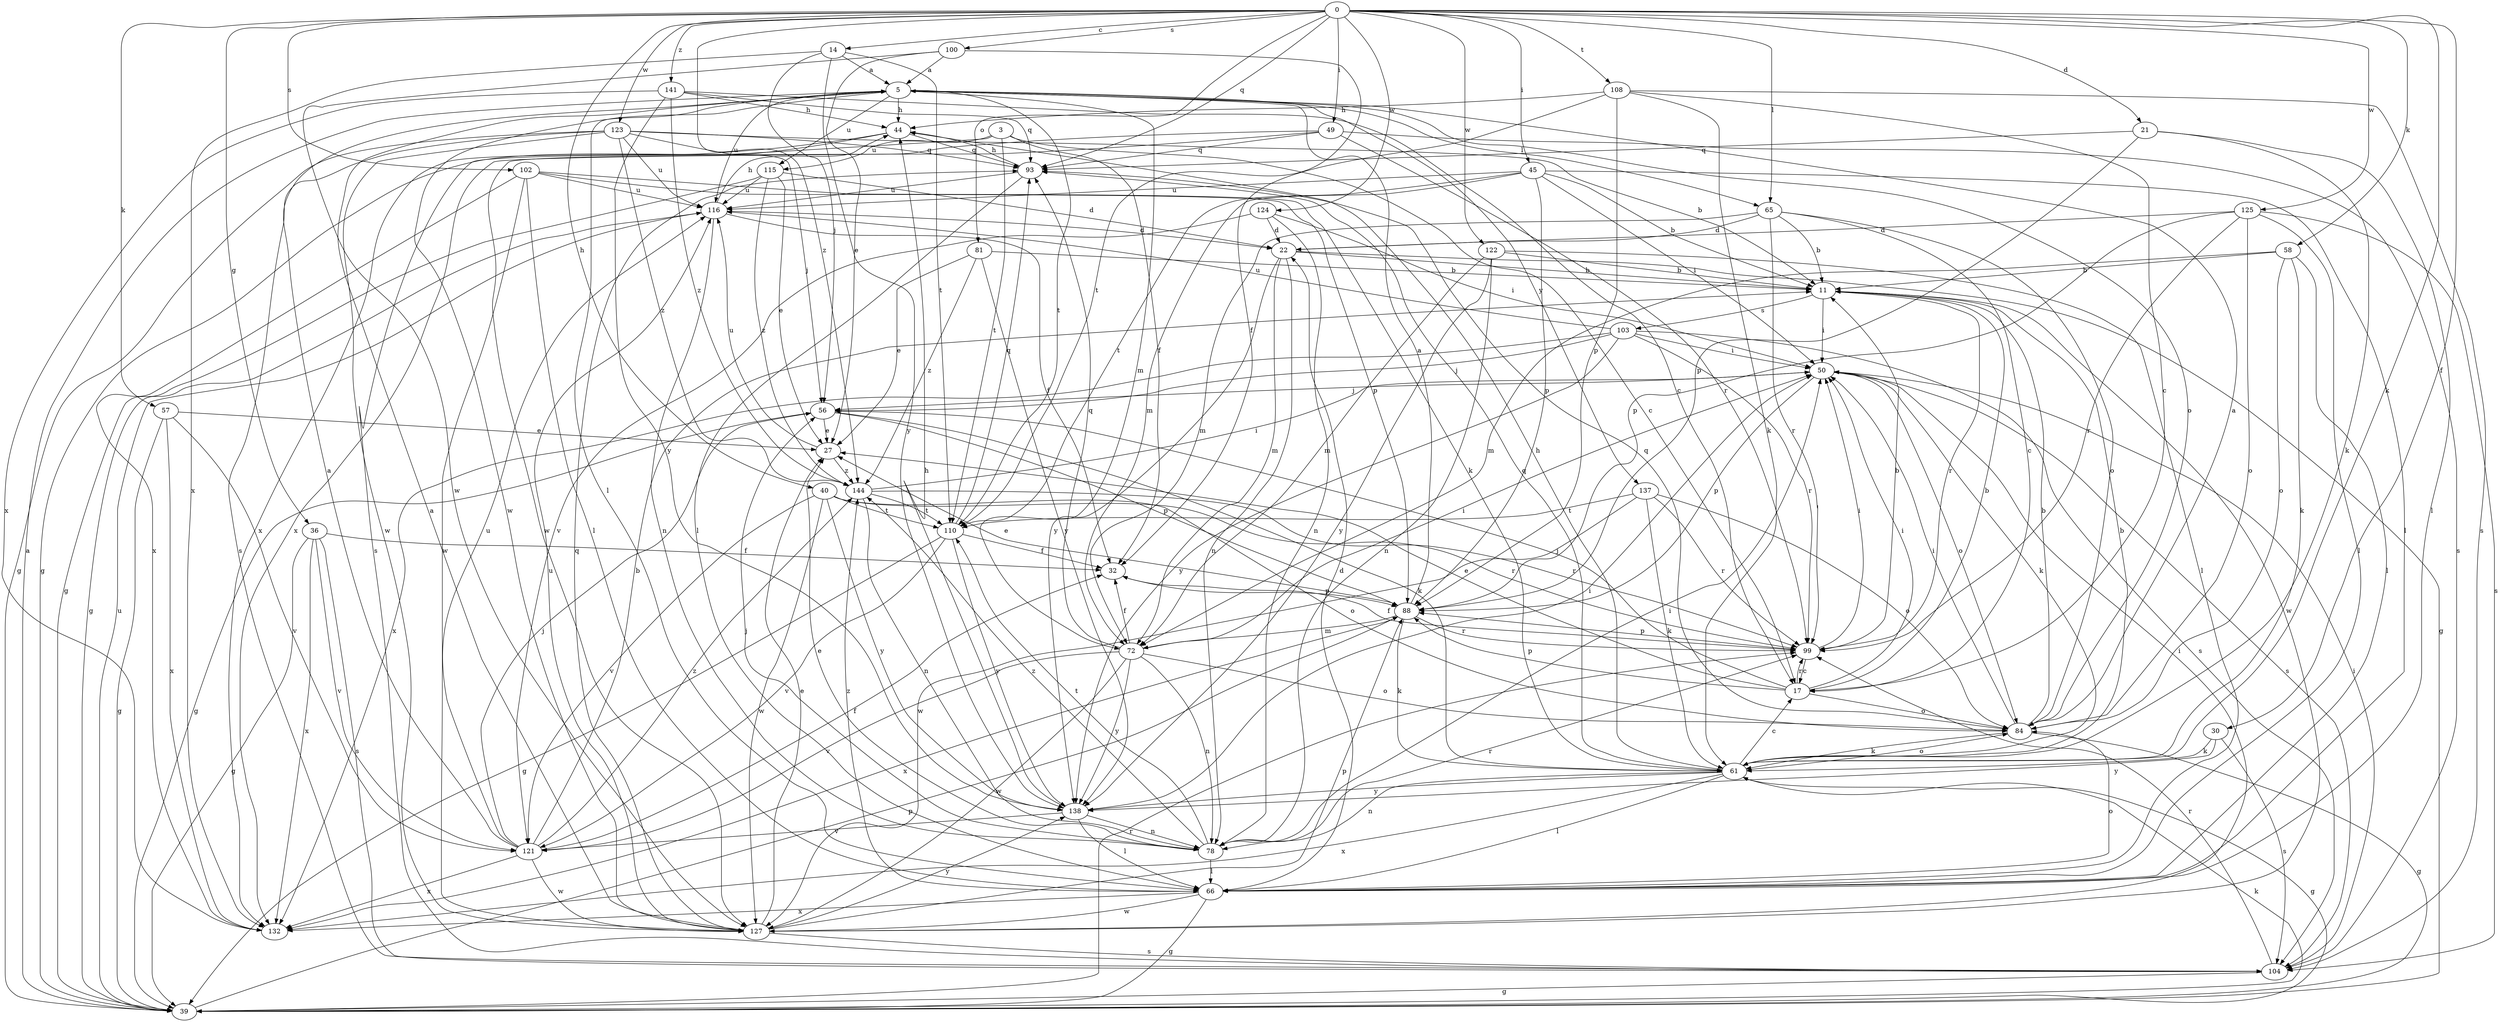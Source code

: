 strict digraph  {
0;
3;
5;
11;
14;
17;
21;
22;
27;
30;
32;
36;
39;
40;
44;
45;
49;
50;
56;
57;
58;
61;
65;
66;
72;
78;
81;
84;
88;
93;
99;
100;
102;
103;
104;
108;
110;
115;
116;
121;
122;
123;
124;
125;
127;
132;
137;
138;
141;
144;
0 -> 14  [label=c];
0 -> 21  [label=d];
0 -> 30  [label=f];
0 -> 36  [label=g];
0 -> 40  [label=h];
0 -> 45  [label=i];
0 -> 49  [label=i];
0 -> 57  [label=k];
0 -> 58  [label=k];
0 -> 61  [label=k];
0 -> 65  [label=l];
0 -> 81  [label=o];
0 -> 93  [label=q];
0 -> 100  [label=s];
0 -> 102  [label=s];
0 -> 108  [label=t];
0 -> 122  [label=w];
0 -> 123  [label=w];
0 -> 124  [label=w];
0 -> 125  [label=w];
0 -> 141  [label=z];
0 -> 144  [label=z];
3 -> 17  [label=c];
3 -> 32  [label=f];
3 -> 39  [label=g];
3 -> 110  [label=t];
3 -> 115  [label=u];
5 -> 44  [label=h];
5 -> 65  [label=l];
5 -> 66  [label=l];
5 -> 72  [label=m];
5 -> 84  [label=o];
5 -> 110  [label=t];
5 -> 115  [label=u];
5 -> 116  [label=u];
5 -> 127  [label=w];
5 -> 137  [label=y];
11 -> 50  [label=i];
11 -> 99  [label=r];
11 -> 103  [label=s];
11 -> 127  [label=w];
14 -> 5  [label=a];
14 -> 56  [label=j];
14 -> 110  [label=t];
14 -> 132  [label=x];
14 -> 138  [label=y];
17 -> 11  [label=b];
17 -> 27  [label=e];
17 -> 50  [label=i];
17 -> 56  [label=j];
17 -> 84  [label=o];
17 -> 88  [label=p];
17 -> 99  [label=r];
21 -> 61  [label=k];
21 -> 66  [label=l];
21 -> 88  [label=p];
21 -> 93  [label=q];
22 -> 11  [label=b];
22 -> 39  [label=g];
22 -> 72  [label=m];
22 -> 78  [label=n];
22 -> 138  [label=y];
27 -> 116  [label=u];
27 -> 144  [label=z];
30 -> 61  [label=k];
30 -> 104  [label=s];
30 -> 138  [label=y];
32 -> 88  [label=p];
36 -> 32  [label=f];
36 -> 39  [label=g];
36 -> 104  [label=s];
36 -> 121  [label=v];
36 -> 132  [label=x];
39 -> 5  [label=a];
39 -> 61  [label=k];
39 -> 88  [label=p];
39 -> 99  [label=r];
39 -> 116  [label=u];
40 -> 84  [label=o];
40 -> 99  [label=r];
40 -> 110  [label=t];
40 -> 121  [label=v];
40 -> 127  [label=w];
40 -> 138  [label=y];
44 -> 93  [label=q];
44 -> 104  [label=s];
44 -> 132  [label=x];
45 -> 11  [label=b];
45 -> 50  [label=i];
45 -> 66  [label=l];
45 -> 72  [label=m];
45 -> 88  [label=p];
45 -> 110  [label=t];
45 -> 116  [label=u];
49 -> 93  [label=q];
49 -> 99  [label=r];
49 -> 104  [label=s];
49 -> 127  [label=w];
49 -> 132  [label=x];
50 -> 56  [label=j];
50 -> 61  [label=k];
50 -> 84  [label=o];
50 -> 88  [label=p];
50 -> 104  [label=s];
56 -> 27  [label=e];
56 -> 39  [label=g];
56 -> 61  [label=k];
56 -> 88  [label=p];
57 -> 27  [label=e];
57 -> 39  [label=g];
57 -> 121  [label=v];
57 -> 132  [label=x];
58 -> 11  [label=b];
58 -> 61  [label=k];
58 -> 66  [label=l];
58 -> 72  [label=m];
58 -> 84  [label=o];
61 -> 11  [label=b];
61 -> 17  [label=c];
61 -> 39  [label=g];
61 -> 44  [label=h];
61 -> 66  [label=l];
61 -> 78  [label=n];
61 -> 84  [label=o];
61 -> 93  [label=q];
61 -> 132  [label=x];
61 -> 138  [label=y];
65 -> 11  [label=b];
65 -> 17  [label=c];
65 -> 22  [label=d];
65 -> 72  [label=m];
65 -> 84  [label=o];
65 -> 99  [label=r];
66 -> 22  [label=d];
66 -> 39  [label=g];
66 -> 84  [label=o];
66 -> 127  [label=w];
66 -> 132  [label=x];
66 -> 144  [label=z];
72 -> 32  [label=f];
72 -> 50  [label=i];
72 -> 78  [label=n];
72 -> 84  [label=o];
72 -> 93  [label=q];
72 -> 121  [label=v];
72 -> 127  [label=w];
72 -> 138  [label=y];
78 -> 27  [label=e];
78 -> 50  [label=i];
78 -> 56  [label=j];
78 -> 66  [label=l];
78 -> 99  [label=r];
78 -> 110  [label=t];
78 -> 144  [label=z];
81 -> 11  [label=b];
81 -> 27  [label=e];
81 -> 138  [label=y];
81 -> 144  [label=z];
84 -> 5  [label=a];
84 -> 11  [label=b];
84 -> 39  [label=g];
84 -> 50  [label=i];
84 -> 61  [label=k];
84 -> 93  [label=q];
88 -> 5  [label=a];
88 -> 27  [label=e];
88 -> 61  [label=k];
88 -> 72  [label=m];
88 -> 99  [label=r];
88 -> 132  [label=x];
93 -> 44  [label=h];
93 -> 66  [label=l];
93 -> 116  [label=u];
99 -> 11  [label=b];
99 -> 17  [label=c];
99 -> 32  [label=f];
99 -> 50  [label=i];
99 -> 88  [label=p];
100 -> 5  [label=a];
100 -> 27  [label=e];
100 -> 110  [label=t];
100 -> 127  [label=w];
102 -> 61  [label=k];
102 -> 66  [label=l];
102 -> 88  [label=p];
102 -> 116  [label=u];
102 -> 127  [label=w];
102 -> 132  [label=x];
103 -> 50  [label=i];
103 -> 56  [label=j];
103 -> 99  [label=r];
103 -> 104  [label=s];
103 -> 116  [label=u];
103 -> 132  [label=x];
103 -> 138  [label=y];
104 -> 39  [label=g];
104 -> 50  [label=i];
104 -> 99  [label=r];
108 -> 17  [label=c];
108 -> 32  [label=f];
108 -> 44  [label=h];
108 -> 61  [label=k];
108 -> 88  [label=p];
108 -> 104  [label=s];
110 -> 32  [label=f];
110 -> 39  [label=g];
110 -> 93  [label=q];
110 -> 121  [label=v];
110 -> 138  [label=y];
115 -> 22  [label=d];
115 -> 27  [label=e];
115 -> 39  [label=g];
115 -> 116  [label=u];
115 -> 144  [label=z];
116 -> 22  [label=d];
116 -> 32  [label=f];
116 -> 39  [label=g];
116 -> 44  [label=h];
116 -> 78  [label=n];
121 -> 5  [label=a];
121 -> 11  [label=b];
121 -> 32  [label=f];
121 -> 56  [label=j];
121 -> 116  [label=u];
121 -> 127  [label=w];
121 -> 132  [label=x];
121 -> 144  [label=z];
122 -> 11  [label=b];
122 -> 66  [label=l];
122 -> 72  [label=m];
122 -> 78  [label=n];
122 -> 138  [label=y];
123 -> 11  [label=b];
123 -> 39  [label=g];
123 -> 56  [label=j];
123 -> 93  [label=q];
123 -> 104  [label=s];
123 -> 116  [label=u];
123 -> 127  [label=w];
123 -> 144  [label=z];
124 -> 22  [label=d];
124 -> 50  [label=i];
124 -> 78  [label=n];
124 -> 121  [label=v];
125 -> 22  [label=d];
125 -> 66  [label=l];
125 -> 84  [label=o];
125 -> 88  [label=p];
125 -> 99  [label=r];
125 -> 104  [label=s];
127 -> 5  [label=a];
127 -> 27  [label=e];
127 -> 50  [label=i];
127 -> 88  [label=p];
127 -> 93  [label=q];
127 -> 104  [label=s];
127 -> 116  [label=u];
127 -> 138  [label=y];
137 -> 61  [label=k];
137 -> 84  [label=o];
137 -> 99  [label=r];
137 -> 110  [label=t];
137 -> 127  [label=w];
138 -> 44  [label=h];
138 -> 50  [label=i];
138 -> 66  [label=l];
138 -> 78  [label=n];
138 -> 121  [label=v];
141 -> 17  [label=c];
141 -> 44  [label=h];
141 -> 93  [label=q];
141 -> 132  [label=x];
141 -> 138  [label=y];
141 -> 144  [label=z];
144 -> 50  [label=i];
144 -> 78  [label=n];
144 -> 99  [label=r];
144 -> 110  [label=t];
}
